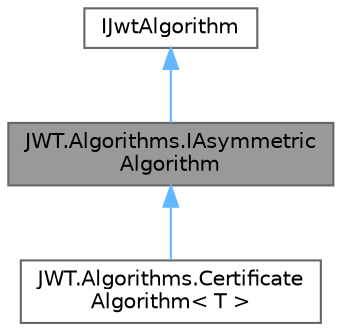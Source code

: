 digraph "JWT.Algorithms.IAsymmetricAlgorithm"
{
 // LATEX_PDF_SIZE
  bgcolor="transparent";
  edge [fontname=Helvetica,fontsize=10,labelfontname=Helvetica,labelfontsize=10];
  node [fontname=Helvetica,fontsize=10,shape=box,height=0.2,width=0.4];
  Node1 [id="Node000001",label="JWT.Algorithms.IAsymmetric\lAlgorithm",height=0.2,width=0.4,color="gray40", fillcolor="grey60", style="filled", fontcolor="black",tooltip="Represents an asymmetric algorithm to generate or validate JWT signature."];
  Node2 -> Node1 [id="edge1_Node000001_Node000002",dir="back",color="steelblue1",style="solid",tooltip=" "];
  Node2 [id="Node000002",label="IJwtAlgorithm",height=0.2,width=0.4,color="gray40", fillcolor="white", style="filled",URL="$interface_j_w_t_1_1_algorithms_1_1_i_jwt_algorithm.html",tooltip="Represents an algorithm to generate JWT signature."];
  Node1 -> Node3 [id="edge2_Node000001_Node000003",dir="back",color="steelblue1",style="solid",tooltip=" "];
  Node3 [id="Node000003",label="JWT.Algorithms.Certificate\lAlgorithm\< T \>",height=0.2,width=0.4,color="gray40", fillcolor="white", style="filled",URL="$class_j_w_t_1_1_algorithms_1_1_certificate_algorithm.html",tooltip=" "];
}
